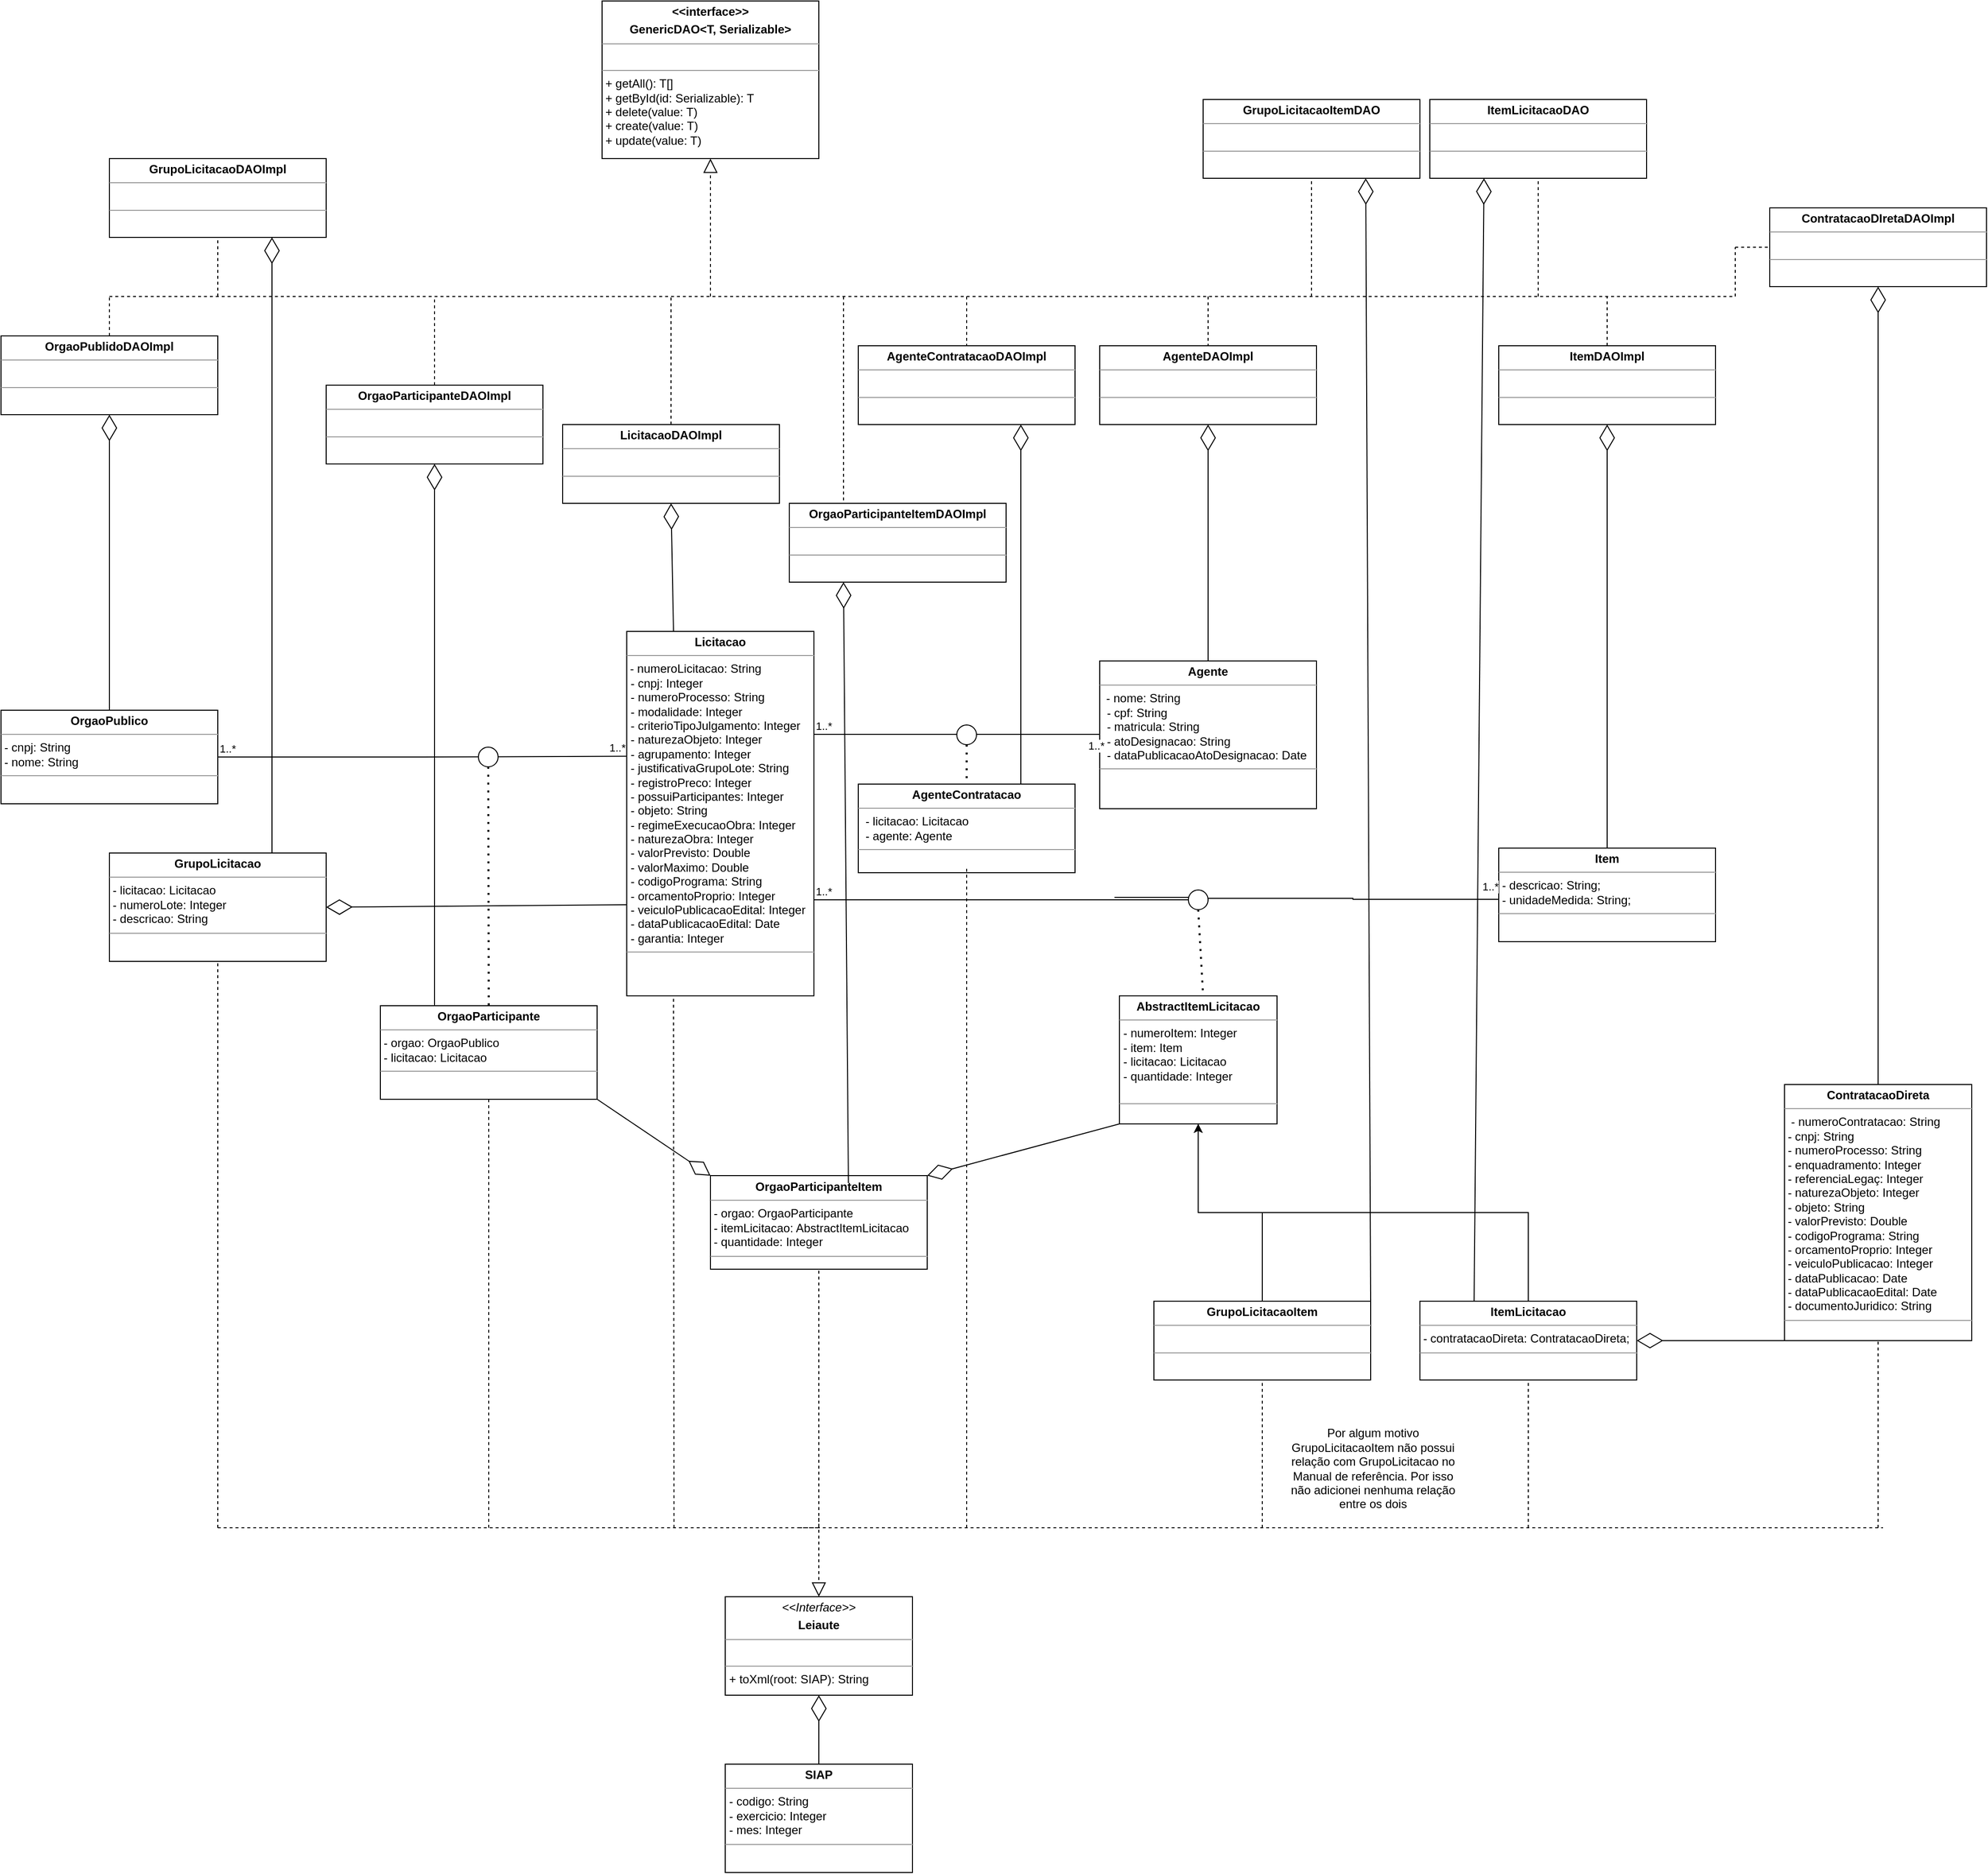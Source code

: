 <mxfile version="21.7.4" type="github">
  <diagram id="C5RBs43oDa-KdzZeNtuy" name="Page-1">
    <mxGraphModel dx="995" dy="462" grid="1" gridSize="10" guides="1" tooltips="1" connect="1" arrows="1" fold="1" page="1" pageScale="1" pageWidth="2339" pageHeight="3300" math="0" shadow="0">
      <root>
        <mxCell id="WIyWlLk6GJQsqaUBKTNV-0" />
        <mxCell id="WIyWlLk6GJQsqaUBKTNV-1" parent="WIyWlLk6GJQsqaUBKTNV-0" />
        <mxCell id="pMRX2iktSqoQI3OCFCf_-0" value="&lt;p style=&quot;margin:0px;margin-top:4px;text-align:center;&quot;&gt;&lt;b&gt;Licitacao&lt;/b&gt;&lt;/p&gt;&lt;hr size=&quot;1&quot;&gt;&amp;nbsp;- numeroLicitacao: String&lt;p style=&quot;margin:0px;margin-left:4px;&quot;&gt;- cnpj: Integer&lt;br&gt;- numeroProcesso: String&lt;br&gt;- modalidade: Integer&lt;br&gt;- criterioTipoJulgamento: Integer&lt;br&gt;- naturezaObjeto: Integer&lt;br&gt;- agrupamento: Integer&lt;br&gt;- justificativaGrupoLote: String&lt;br&gt;- registroPreco: Integer&lt;br&gt;- possuiParticipantes: Integer&lt;br&gt;- objeto: String&lt;br&gt;- regimeExecucaoObra: Integer&lt;br&gt;- naturezaObra: Integer&lt;br&gt;- valorPrevisto: Double&lt;br&gt;- valorMaximo: Double&lt;br&gt;- codigoPrograma: String&lt;br&gt;- orcamentoProprio: Integer&lt;br&gt;- veiculoPublicacaoEdital: Integer&lt;br&gt;- dataPublicacaoEdital: Date&lt;br&gt;- garantia: Integer&lt;/p&gt;&lt;hr size=&quot;1&quot;&gt;&lt;p style=&quot;margin:0px;margin-left:4px;&quot;&gt;&lt;br&gt;&lt;/p&gt;" style="verticalAlign=top;align=left;overflow=fill;fontSize=12;fontFamily=Helvetica;html=1;whiteSpace=wrap;" parent="WIyWlLk6GJQsqaUBKTNV-1" vertex="1">
          <mxGeometry x="775" y="1910" width="190" height="370" as="geometry" />
        </mxCell>
        <mxCell id="pMRX2iktSqoQI3OCFCf_-1" value="&lt;p style=&quot;margin:0px;margin-top:4px;text-align:center;&quot;&gt;&lt;b&gt;ContratacaoDireta&lt;/b&gt;&lt;/p&gt;&lt;hr size=&quot;1&quot;&gt;&amp;nbsp; - numeroContratacao: String&lt;br&gt;&amp;nbsp;- cnpj: String&lt;br&gt;&amp;nbsp;- numeroProcesso: String&lt;br&gt;&amp;nbsp;- enquadramento: Integer&lt;br&gt;&amp;nbsp;- referenciaLegaç: Integer&lt;br&gt;&amp;nbsp;- naturezaObjeto: Integer&lt;br&gt;&amp;nbsp;- objeto: String&lt;br&gt;&amp;nbsp;- valorPrevisto: Double&lt;br&gt;&amp;nbsp;- codigoPrograma: String&lt;br&gt;&amp;nbsp;- orcamentoProprio: Integer&lt;br&gt;&amp;nbsp;- veiculoPublicacao: Integer&lt;br&gt;&amp;nbsp;- dataPublicacao: Date&lt;br&gt;&amp;nbsp;- dataPublicacaoEdital: Date&lt;br&gt;&amp;nbsp;- documentoJuridico: String&lt;br&gt;&lt;hr size=&quot;1&quot;&gt;&lt;p style=&quot;margin:0px;margin-left:4px;&quot;&gt;&lt;br&gt;&lt;/p&gt;" style="verticalAlign=top;align=left;overflow=fill;fontSize=12;fontFamily=Helvetica;html=1;whiteSpace=wrap;" parent="WIyWlLk6GJQsqaUBKTNV-1" vertex="1">
          <mxGeometry x="1950" y="2370" width="190" height="260" as="geometry" />
        </mxCell>
        <mxCell id="pMRX2iktSqoQI3OCFCf_-6" value="&lt;p style=&quot;margin:0px;margin-top:4px;text-align:center;&quot;&gt;&lt;b&gt;Agente&lt;/b&gt;&lt;/p&gt;&lt;hr size=&quot;1&quot;&gt;&amp;nbsp; - nome: String&lt;p style=&quot;margin:0px;margin-left:4px;&quot;&gt;&amp;nbsp;- cpf: String&lt;br&gt;&amp;nbsp;- matricula: String&lt;br&gt;&amp;nbsp;- atoDesignacao: String&lt;br&gt;&amp;nbsp;- dataPublicacaoAtoDesignacao: Date&lt;/p&gt;&lt;hr size=&quot;1&quot;&gt;&lt;p style=&quot;margin:0px;margin-left:4px;&quot;&gt;&lt;br&gt;&lt;/p&gt;" style="verticalAlign=top;align=left;overflow=fill;fontSize=12;fontFamily=Helvetica;html=1;whiteSpace=wrap;" parent="WIyWlLk6GJQsqaUBKTNV-1" vertex="1">
          <mxGeometry x="1255" y="1940" width="220" height="150" as="geometry" />
        </mxCell>
        <mxCell id="pMRX2iktSqoQI3OCFCf_-7" value="&lt;p style=&quot;margin:0px;margin-top:4px;text-align:center;&quot;&gt;&lt;b&gt;AgenteContratacao&lt;/b&gt;&lt;/p&gt;&lt;hr size=&quot;1&quot;&gt;&lt;p style=&quot;margin:0px;margin-left:4px;&quot;&gt;&amp;nbsp;- licitacao: Licitacao&lt;br&gt;&amp;nbsp;- agente: Agente&lt;br&gt;&lt;/p&gt;&lt;hr size=&quot;1&quot;&gt;&lt;p style=&quot;margin:0px;margin-left:4px;&quot;&gt;&lt;br&gt;&lt;/p&gt;" style="verticalAlign=top;align=left;overflow=fill;fontSize=12;fontFamily=Helvetica;html=1;whiteSpace=wrap;" parent="WIyWlLk6GJQsqaUBKTNV-1" vertex="1">
          <mxGeometry x="1010" y="2065" width="220" height="90" as="geometry" />
        </mxCell>
        <mxCell id="pMRX2iktSqoQI3OCFCf_-8" value="" style="endArrow=none;html=1;edgeStyle=orthogonalEdgeStyle;rounded=0;exitX=1;exitY=0.5;exitDx=0;exitDy=0;entryX=0;entryY=0.5;entryDx=0;entryDy=0;" parent="WIyWlLk6GJQsqaUBKTNV-1" edge="1">
          <mxGeometry relative="1" as="geometry">
            <mxPoint x="965" y="2014.52" as="sourcePoint" />
            <mxPoint x="1255" y="2014.52" as="targetPoint" />
          </mxGeometry>
        </mxCell>
        <mxCell id="pMRX2iktSqoQI3OCFCf_-9" value="&lt;div&gt;1..*&lt;/div&gt;" style="edgeLabel;resizable=0;html=1;align=left;verticalAlign=bottom;" parent="pMRX2iktSqoQI3OCFCf_-8" connectable="0" vertex="1">
          <mxGeometry x="-1" relative="1" as="geometry" />
        </mxCell>
        <mxCell id="pMRX2iktSqoQI3OCFCf_-10" value="&lt;div&gt;1..*&lt;/div&gt;" style="edgeLabel;resizable=0;html=1;align=right;verticalAlign=bottom;" parent="pMRX2iktSqoQI3OCFCf_-8" connectable="0" vertex="1">
          <mxGeometry x="1" relative="1" as="geometry">
            <mxPoint x="5" y="20" as="offset" />
          </mxGeometry>
        </mxCell>
        <mxCell id="pMRX2iktSqoQI3OCFCf_-12" value="" style="ellipse;whiteSpace=wrap;html=1;aspect=fixed;" parent="WIyWlLk6GJQsqaUBKTNV-1" vertex="1">
          <mxGeometry x="1110" y="2005" width="20" height="20" as="geometry" />
        </mxCell>
        <mxCell id="pMRX2iktSqoQI3OCFCf_-15" value="" style="endArrow=none;dashed=1;html=1;dashPattern=1 3;strokeWidth=2;rounded=0;entryX=0.5;entryY=0;entryDx=0;entryDy=0;" parent="WIyWlLk6GJQsqaUBKTNV-1" source="pMRX2iktSqoQI3OCFCf_-12" target="pMRX2iktSqoQI3OCFCf_-7" edge="1">
          <mxGeometry width="50" height="50" relative="1" as="geometry">
            <mxPoint x="1080" y="2135" as="sourcePoint" />
            <mxPoint x="1130" y="2085" as="targetPoint" />
          </mxGeometry>
        </mxCell>
        <mxCell id="pMRX2iktSqoQI3OCFCf_-49" style="edgeStyle=orthogonalEdgeStyle;rounded=0;orthogonalLoop=1;jettySize=auto;html=1;exitX=0.5;exitY=0;exitDx=0;exitDy=0;entryX=0.5;entryY=1;entryDx=0;entryDy=0;" parent="WIyWlLk6GJQsqaUBKTNV-1" source="pMRX2iktSqoQI3OCFCf_-16" target="pMRX2iktSqoQI3OCFCf_-45" edge="1">
          <mxGeometry relative="1" as="geometry" />
        </mxCell>
        <mxCell id="pMRX2iktSqoQI3OCFCf_-16" value="&lt;p style=&quot;margin:0px;margin-top:4px;text-align:center;&quot;&gt;&lt;b&gt;ItemLicitacao&lt;/b&gt;&lt;/p&gt;&lt;hr size=&quot;1&quot;&gt;&amp;nbsp;- contratacaoDireta: ContratacaoDireta;&lt;hr size=&quot;1&quot;&gt;&lt;p style=&quot;margin:0px;margin-left:4px;&quot;&gt;&lt;br&gt;&lt;/p&gt;" style="verticalAlign=top;align=left;overflow=fill;fontSize=12;fontFamily=Helvetica;html=1;whiteSpace=wrap;" parent="WIyWlLk6GJQsqaUBKTNV-1" vertex="1">
          <mxGeometry x="1580" y="2590" width="220" height="80" as="geometry" />
        </mxCell>
        <mxCell id="pMRX2iktSqoQI3OCFCf_-19" value="&lt;p style=&quot;margin:0px;margin-top:4px;text-align:center;&quot;&gt;&lt;b&gt;GrupoLicitacao&lt;/b&gt;&lt;/p&gt;&lt;hr size=&quot;1&quot;&gt;&lt;div&gt;&amp;nbsp;- licitacao: Licitacao&amp;nbsp;&lt;/div&gt;&lt;div&gt;&amp;nbsp;- numeroLote: Integer&amp;nbsp;&amp;nbsp;&lt;/div&gt;&lt;div&gt;&amp;nbsp;- descricao: String&lt;/div&gt;&lt;hr size=&quot;1&quot;&gt;&lt;p style=&quot;margin:0px;margin-left:4px;&quot;&gt;&lt;br&gt;&lt;/p&gt;" style="verticalAlign=top;align=left;overflow=fill;fontSize=12;fontFamily=Helvetica;html=1;whiteSpace=wrap;" parent="WIyWlLk6GJQsqaUBKTNV-1" vertex="1">
          <mxGeometry x="250" y="2135" width="220" height="110" as="geometry" />
        </mxCell>
        <mxCell id="pMRX2iktSqoQI3OCFCf_-20" value="" style="endArrow=diamondThin;endFill=0;endSize=24;html=1;rounded=0;exitX=0;exitY=0.75;exitDx=0;exitDy=0;entryX=1;entryY=0.5;entryDx=0;entryDy=0;" parent="WIyWlLk6GJQsqaUBKTNV-1" source="pMRX2iktSqoQI3OCFCf_-0" target="pMRX2iktSqoQI3OCFCf_-19" edge="1">
          <mxGeometry width="160" relative="1" as="geometry">
            <mxPoint x="1125" y="2290" as="sourcePoint" />
            <mxPoint x="1290" y="2415" as="targetPoint" />
          </mxGeometry>
        </mxCell>
        <mxCell id="pMRX2iktSqoQI3OCFCf_-51" style="edgeStyle=orthogonalEdgeStyle;rounded=0;orthogonalLoop=1;jettySize=auto;html=1;exitX=0.5;exitY=0;exitDx=0;exitDy=0;entryX=0.5;entryY=1;entryDx=0;entryDy=0;" parent="WIyWlLk6GJQsqaUBKTNV-1" source="pMRX2iktSqoQI3OCFCf_-22" target="pMRX2iktSqoQI3OCFCf_-45" edge="1">
          <mxGeometry relative="1" as="geometry" />
        </mxCell>
        <mxCell id="pMRX2iktSqoQI3OCFCf_-22" value="&lt;p style=&quot;margin:0px;margin-top:4px;text-align:center;&quot;&gt;&lt;b&gt;GrupoLicitacaoItem&lt;/b&gt;&lt;/p&gt;&lt;hr size=&quot;1&quot;&gt;&lt;div&gt;&lt;br&gt;&lt;/div&gt;&lt;hr size=&quot;1&quot;&gt;" style="verticalAlign=top;align=left;overflow=fill;fontSize=12;fontFamily=Helvetica;html=1;whiteSpace=wrap;" parent="WIyWlLk6GJQsqaUBKTNV-1" vertex="1">
          <mxGeometry x="1310" y="2590" width="220" height="80" as="geometry" />
        </mxCell>
        <mxCell id="pMRX2iktSqoQI3OCFCf_-24" value="&lt;p style=&quot;margin:0px;margin-top:4px;text-align:center;&quot;&gt;&lt;b&gt;Item&lt;/b&gt;&lt;/p&gt;&lt;hr size=&quot;1&quot;&gt;&amp;nbsp;- descricao: String;&lt;br&gt;&amp;nbsp;- unidadeMedida: String;&lt;hr size=&quot;1&quot;&gt;&lt;p style=&quot;margin:0px;margin-left:4px;&quot;&gt;&lt;br&gt;&lt;/p&gt;" style="verticalAlign=top;align=left;overflow=fill;fontSize=12;fontFamily=Helvetica;html=1;whiteSpace=wrap;" parent="WIyWlLk6GJQsqaUBKTNV-1" vertex="1">
          <mxGeometry x="1660" y="2130" width="220" height="95" as="geometry" />
        </mxCell>
        <mxCell id="pMRX2iktSqoQI3OCFCf_-31" value="&lt;p style=&quot;margin:0px;margin-top:4px;text-align:center;&quot;&gt;&lt;b&gt;OrgaoPublico&lt;/b&gt;&lt;br&gt;&lt;/p&gt;&lt;hr size=&quot;1&quot;&gt;&lt;div&gt;&amp;nbsp;- cnpj: String&lt;/div&gt;&lt;div&gt;&amp;nbsp;- nome: String&lt;br&gt;&lt;/div&gt;&lt;hr size=&quot;1&quot;&gt;&lt;p style=&quot;margin:0px;margin-left:4px;&quot;&gt;&lt;br&gt;&lt;/p&gt;" style="verticalAlign=top;align=left;overflow=fill;fontSize=12;fontFamily=Helvetica;html=1;whiteSpace=wrap;" parent="WIyWlLk6GJQsqaUBKTNV-1" vertex="1">
          <mxGeometry x="140" y="1990" width="220" height="95" as="geometry" />
        </mxCell>
        <mxCell id="pMRX2iktSqoQI3OCFCf_-32" value="" style="endArrow=none;html=1;edgeStyle=orthogonalEdgeStyle;rounded=0;entryX=0.002;entryY=0.198;entryDx=0;entryDy=0;entryPerimeter=0;" parent="WIyWlLk6GJQsqaUBKTNV-1" source="pMRX2iktSqoQI3OCFCf_-31" edge="1">
          <mxGeometry relative="1" as="geometry">
            <mxPoint x="484.48" y="2037.5" as="sourcePoint" />
            <mxPoint x="774.86" y="2036.8" as="targetPoint" />
          </mxGeometry>
        </mxCell>
        <mxCell id="pMRX2iktSqoQI3OCFCf_-33" value="&lt;div&gt;1..*&lt;/div&gt;" style="edgeLabel;resizable=0;html=1;align=left;verticalAlign=bottom;" parent="pMRX2iktSqoQI3OCFCf_-32" connectable="0" vertex="1">
          <mxGeometry x="-1" relative="1" as="geometry" />
        </mxCell>
        <mxCell id="pMRX2iktSqoQI3OCFCf_-34" value="&lt;div&gt;1..*&lt;/div&gt;" style="edgeLabel;resizable=0;html=1;align=right;verticalAlign=bottom;" parent="pMRX2iktSqoQI3OCFCf_-32" connectable="0" vertex="1">
          <mxGeometry x="1" relative="1" as="geometry" />
        </mxCell>
        <mxCell id="pMRX2iktSqoQI3OCFCf_-35" value="" style="ellipse;whiteSpace=wrap;html=1;aspect=fixed;" parent="WIyWlLk6GJQsqaUBKTNV-1" vertex="1">
          <mxGeometry x="624.48" y="2027.5" width="20" height="20" as="geometry" />
        </mxCell>
        <mxCell id="pMRX2iktSqoQI3OCFCf_-36" value="" style="endArrow=none;dashed=1;html=1;dashPattern=1 3;strokeWidth=2;rounded=0;entryX=0.5;entryY=0;entryDx=0;entryDy=0;" parent="WIyWlLk6GJQsqaUBKTNV-1" source="pMRX2iktSqoQI3OCFCf_-35" target="pMRX2iktSqoQI3OCFCf_-37" edge="1">
          <mxGeometry width="50" height="50" relative="1" as="geometry">
            <mxPoint x="595" y="2010" as="sourcePoint" />
            <mxPoint x="635" y="2050" as="targetPoint" />
          </mxGeometry>
        </mxCell>
        <mxCell id="pMRX2iktSqoQI3OCFCf_-37" value="&lt;p style=&quot;margin:0px;margin-top:4px;text-align:center;&quot;&gt;&lt;b&gt;OrgaoParticipante&lt;/b&gt;&lt;br&gt;&lt;/p&gt;&lt;hr size=&quot;1&quot;&gt;&lt;div&gt;&amp;nbsp;- orgao: OrgaoPublico&lt;/div&gt;&lt;div&gt;&amp;nbsp;- licitacao: Licitacao&lt;br&gt;&lt;/div&gt;&lt;hr size=&quot;1&quot;&gt;&lt;p style=&quot;margin:0px;margin-left:4px;&quot;&gt;&lt;br&gt;&lt;/p&gt;" style="verticalAlign=top;align=left;overflow=fill;fontSize=12;fontFamily=Helvetica;html=1;whiteSpace=wrap;" parent="WIyWlLk6GJQsqaUBKTNV-1" vertex="1">
          <mxGeometry x="525" y="2290" width="220" height="95" as="geometry" />
        </mxCell>
        <mxCell id="pMRX2iktSqoQI3OCFCf_-38" value="&lt;p style=&quot;margin:0px;margin-top:4px;text-align:center;&quot;&gt;&lt;b&gt;OrgaoParticipanteItem&lt;/b&gt;&lt;br&gt;&lt;/p&gt;&lt;hr size=&quot;1&quot;&gt;&lt;div&gt;&amp;nbsp;- orgao: OrgaoParticipante&lt;br&gt;&lt;/div&gt;&lt;div&gt;&amp;nbsp;- itemLicitacao: AbstractItemLicitacao&lt;/div&gt;&lt;div&gt;&amp;nbsp;- quantidade: Integer&lt;br&gt;&lt;/div&gt;&lt;hr size=&quot;1&quot;&gt;&lt;p style=&quot;margin:0px;margin-left:4px;&quot;&gt;&lt;br&gt;&lt;/p&gt;" style="verticalAlign=top;align=left;overflow=fill;fontSize=12;fontFamily=Helvetica;html=1;whiteSpace=wrap;" parent="WIyWlLk6GJQsqaUBKTNV-1" vertex="1">
          <mxGeometry x="860" y="2462.5" width="220" height="95" as="geometry" />
        </mxCell>
        <mxCell id="pMRX2iktSqoQI3OCFCf_-45" value="&lt;p style=&quot;margin:0px;margin-top:4px;text-align:center;&quot;&gt;&lt;b&gt;AbstractItemLicitacao&lt;/b&gt;&lt;br&gt;&lt;/p&gt;&lt;hr size=&quot;1&quot;&gt;&lt;p style=&quot;margin:0px;margin-left:4px;&quot;&gt;- numeroItem: Integer&lt;/p&gt;&lt;p style=&quot;margin:0px;margin-left:4px;&quot;&gt;- item: Item&lt;/p&gt;&lt;p style=&quot;margin:0px;margin-left:4px;&quot;&gt;- licitacao: Licitacao&lt;/p&gt;&lt;p style=&quot;margin:0px;margin-left:4px;&quot;&gt;- quantidade: Integer&lt;br&gt;&lt;/p&gt;&lt;p style=&quot;margin:0px;margin-left:4px;&quot;&gt;&lt;br&gt;&lt;/p&gt;&lt;hr size=&quot;1&quot;&gt;&lt;p style=&quot;margin:0px;margin-left:4px;&quot;&gt;&lt;br&gt;&lt;/p&gt;" style="verticalAlign=top;align=left;overflow=fill;fontSize=12;fontFamily=Helvetica;html=1;whiteSpace=wrap;" parent="WIyWlLk6GJQsqaUBKTNV-1" vertex="1">
          <mxGeometry x="1275" y="2280" width="160" height="130" as="geometry" />
        </mxCell>
        <mxCell id="pMRX2iktSqoQI3OCFCf_-52" value="" style="endArrow=diamondThin;endFill=0;endSize=24;html=1;rounded=0;exitX=0;exitY=1;exitDx=0;exitDy=0;entryX=1;entryY=0.5;entryDx=0;entryDy=0;" parent="WIyWlLk6GJQsqaUBKTNV-1" source="pMRX2iktSqoQI3OCFCf_-1" target="pMRX2iktSqoQI3OCFCf_-16" edge="1">
          <mxGeometry width="160" relative="1" as="geometry">
            <mxPoint x="975" y="2290" as="sourcePoint" />
            <mxPoint x="1360" y="2390" as="targetPoint" />
          </mxGeometry>
        </mxCell>
        <mxCell id="pMRX2iktSqoQI3OCFCf_-56" value="Por algum motivo GrupoLicitacaoItem não possui relação com GrupoLicitacao no Manual de referência. Por isso não adicionei nenhuma relação entre os dois" style="text;html=1;strokeColor=none;fillColor=none;align=center;verticalAlign=middle;whiteSpace=wrap;rounded=0;" parent="WIyWlLk6GJQsqaUBKTNV-1" vertex="1">
          <mxGeometry x="1440" y="2720" width="185" height="80" as="geometry" />
        </mxCell>
        <mxCell id="pMRX2iktSqoQI3OCFCf_-58" value="" style="endArrow=none;html=1;edgeStyle=orthogonalEdgeStyle;rounded=0;entryX=0;entryY=0.5;entryDx=0;entryDy=0;" parent="WIyWlLk6GJQsqaUBKTNV-1" target="pMRX2iktSqoQI3OCFCf_-24" edge="1">
          <mxGeometry relative="1" as="geometry">
            <mxPoint x="1360" y="2181" as="sourcePoint" />
            <mxPoint x="1655" y="2183.75" as="targetPoint" />
            <Array as="points">
              <mxPoint x="1512" y="2181" />
              <mxPoint x="1512" y="2182" />
            </Array>
          </mxGeometry>
        </mxCell>
        <mxCell id="pMRX2iktSqoQI3OCFCf_-60" value="&lt;div&gt;1..*&lt;/div&gt;" style="edgeLabel;resizable=0;html=1;align=right;verticalAlign=bottom;" parent="pMRX2iktSqoQI3OCFCf_-58" connectable="0" vertex="1">
          <mxGeometry x="1" relative="1" as="geometry" />
        </mxCell>
        <mxCell id="pMRX2iktSqoQI3OCFCf_-62" value="" style="endArrow=none;dashed=1;html=1;dashPattern=1 3;strokeWidth=2;rounded=0;entryX=0.5;entryY=0;entryDx=0;entryDy=0;exitX=0.5;exitY=1;exitDx=0;exitDy=0;" parent="WIyWlLk6GJQsqaUBKTNV-1" source="pMRX2iktSqoQI3OCFCf_-61" edge="1">
          <mxGeometry width="50" height="50" relative="1" as="geometry">
            <mxPoint x="1360" y="2190" as="sourcePoint" />
            <mxPoint x="1360" y="2280" as="targetPoint" />
          </mxGeometry>
        </mxCell>
        <mxCell id="pMRX2iktSqoQI3OCFCf_-63" value="" style="endArrow=none;html=1;edgeStyle=orthogonalEdgeStyle;rounded=0;exitX=1;exitY=0.75;exitDx=0;exitDy=0;" parent="WIyWlLk6GJQsqaUBKTNV-1" edge="1">
          <mxGeometry relative="1" as="geometry">
            <mxPoint x="965" y="2182.48" as="sourcePoint" />
            <mxPoint x="1270" y="2180" as="targetPoint" />
            <Array as="points">
              <mxPoint x="1360" y="2182" />
              <mxPoint x="1360" y="2180" />
            </Array>
          </mxGeometry>
        </mxCell>
        <mxCell id="pMRX2iktSqoQI3OCFCf_-64" value="&lt;div&gt;1..*&lt;/div&gt;" style="edgeLabel;resizable=0;html=1;align=left;verticalAlign=bottom;" parent="pMRX2iktSqoQI3OCFCf_-63" connectable="0" vertex="1">
          <mxGeometry x="-1" relative="1" as="geometry" />
        </mxCell>
        <mxCell id="pMRX2iktSqoQI3OCFCf_-66" value="" style="endArrow=diamondThin;endFill=0;endSize=24;html=1;rounded=0;exitX=0;exitY=1;exitDx=0;exitDy=0;entryX=1;entryY=0;entryDx=0;entryDy=0;" parent="WIyWlLk6GJQsqaUBKTNV-1" source="pMRX2iktSqoQI3OCFCf_-45" target="pMRX2iktSqoQI3OCFCf_-38" edge="1">
          <mxGeometry width="160" relative="1" as="geometry">
            <mxPoint x="1150" y="2425" as="sourcePoint" />
            <mxPoint x="1070" y="2485" as="targetPoint" />
          </mxGeometry>
        </mxCell>
        <mxCell id="pMRX2iktSqoQI3OCFCf_-67" value="" style="endArrow=diamondThin;endFill=0;endSize=24;html=1;rounded=0;exitX=1;exitY=1;exitDx=0;exitDy=0;entryX=0;entryY=0;entryDx=0;entryDy=0;" parent="WIyWlLk6GJQsqaUBKTNV-1" source="pMRX2iktSqoQI3OCFCf_-37" target="pMRX2iktSqoQI3OCFCf_-38" edge="1">
          <mxGeometry width="160" relative="1" as="geometry">
            <mxPoint x="1840" y="2580" as="sourcePoint" />
            <mxPoint x="1760" y="2640" as="targetPoint" />
          </mxGeometry>
        </mxCell>
        <mxCell id="dW7XB2EOjEEVIKZ2SlPr-0" value="&lt;p style=&quot;margin:0px;margin-top:4px;text-align:center;&quot;&gt;&lt;b&gt;&amp;lt;&amp;lt;interface&amp;gt;&amp;gt;&lt;br&gt;&lt;/b&gt;&lt;/p&gt;&lt;p style=&quot;margin:0px;margin-top:4px;text-align:center;&quot;&gt;&lt;b&gt;GenericDAO&amp;lt;T, Serializable&amp;gt;&lt;/b&gt;&lt;/p&gt;&lt;hr size=&quot;1&quot;&gt;&lt;br&gt;&lt;hr size=&quot;1&quot;&gt;&lt;div&gt;&amp;nbsp;+ getAll(): T[]&lt;/div&gt;&lt;div&gt;&amp;nbsp;+ getById(id: Serializable): T&lt;br&gt;&lt;/div&gt;&lt;div&gt;&amp;nbsp;+ delete(value: T)&lt;/div&gt;&lt;div&gt;&amp;nbsp;+ create(value: T)&lt;/div&gt;&amp;nbsp;+ update(value: T)&lt;p style=&quot;margin:0px;margin-left:4px;&quot;&gt;&lt;/p&gt;" style="verticalAlign=top;align=left;overflow=fill;fontSize=12;fontFamily=Helvetica;html=1;whiteSpace=wrap;" vertex="1" parent="WIyWlLk6GJQsqaUBKTNV-1">
          <mxGeometry x="750" y="1270" width="220" height="160" as="geometry" />
        </mxCell>
        <mxCell id="dW7XB2EOjEEVIKZ2SlPr-8" value="&lt;p style=&quot;margin:0px;margin-top:4px;text-align:center;&quot;&gt;&lt;b&gt;LicitacaoDAOImpl&lt;/b&gt;&lt;/p&gt;&lt;hr size=&quot;1&quot;&gt;&lt;br&gt;&lt;hr size=&quot;1&quot;&gt;&lt;br&gt;&lt;p style=&quot;margin:0px;margin-left:4px;&quot;&gt;&lt;/p&gt;" style="verticalAlign=top;align=left;overflow=fill;fontSize=12;fontFamily=Helvetica;html=1;whiteSpace=wrap;" vertex="1" parent="WIyWlLk6GJQsqaUBKTNV-1">
          <mxGeometry x="710" y="1700" width="220" height="80" as="geometry" />
        </mxCell>
        <mxCell id="dW7XB2EOjEEVIKZ2SlPr-11" value="" style="endArrow=diamondThin;endFill=0;endSize=24;html=1;rounded=0;exitX=0.25;exitY=0;exitDx=0;exitDy=0;entryX=0.5;entryY=1;entryDx=0;entryDy=0;" edge="1" parent="WIyWlLk6GJQsqaUBKTNV-1" source="pMRX2iktSqoQI3OCFCf_-0" target="dW7XB2EOjEEVIKZ2SlPr-8">
          <mxGeometry width="160" relative="1" as="geometry">
            <mxPoint x="1010" y="1830" as="sourcePoint" />
            <mxPoint x="1100" y="1870" as="targetPoint" />
          </mxGeometry>
        </mxCell>
        <mxCell id="dW7XB2EOjEEVIKZ2SlPr-15" value="&lt;p style=&quot;margin:0px;margin-top:4px;text-align:center;&quot;&gt;&lt;b&gt;AgenteContratacaoDAOImpl&lt;/b&gt;&lt;br&gt;&lt;/p&gt;&lt;hr size=&quot;1&quot;&gt;&lt;br&gt;&lt;hr size=&quot;1&quot;&gt;&lt;br&gt;&lt;p style=&quot;margin:0px;margin-left:4px;&quot;&gt;&lt;/p&gt;" style="verticalAlign=top;align=left;overflow=fill;fontSize=12;fontFamily=Helvetica;html=1;whiteSpace=wrap;" vertex="1" parent="WIyWlLk6GJQsqaUBKTNV-1">
          <mxGeometry x="1010" y="1620" width="220" height="80" as="geometry" />
        </mxCell>
        <mxCell id="dW7XB2EOjEEVIKZ2SlPr-17" value="" style="endArrow=diamondThin;endFill=0;endSize=24;html=1;rounded=0;exitX=0.75;exitY=0;exitDx=0;exitDy=0;entryX=0.75;entryY=1;entryDx=0;entryDy=0;" edge="1" parent="WIyWlLk6GJQsqaUBKTNV-1" source="pMRX2iktSqoQI3OCFCf_-7" target="dW7XB2EOjEEVIKZ2SlPr-15">
          <mxGeometry width="160" relative="1" as="geometry">
            <mxPoint x="1170" y="1970" as="sourcePoint" />
            <mxPoint x="1170" y="1900" as="targetPoint" />
          </mxGeometry>
        </mxCell>
        <mxCell id="dW7XB2EOjEEVIKZ2SlPr-18" value="&lt;p style=&quot;margin:0px;margin-top:4px;text-align:center;&quot;&gt;&lt;b&gt;AgenteDAOImpl&lt;/b&gt;&lt;br&gt;&lt;/p&gt;&lt;hr size=&quot;1&quot;&gt;&lt;br&gt;&lt;hr size=&quot;1&quot;&gt;&lt;br&gt;&lt;p style=&quot;margin:0px;margin-left:4px;&quot;&gt;&lt;/p&gt;" style="verticalAlign=top;align=left;overflow=fill;fontSize=12;fontFamily=Helvetica;html=1;whiteSpace=wrap;" vertex="1" parent="WIyWlLk6GJQsqaUBKTNV-1">
          <mxGeometry x="1255" y="1620" width="220" height="80" as="geometry" />
        </mxCell>
        <mxCell id="dW7XB2EOjEEVIKZ2SlPr-19" value="" style="endArrow=diamondThin;endFill=0;endSize=24;html=1;rounded=0;exitX=0.5;exitY=0;exitDx=0;exitDy=0;entryX=0.5;entryY=1;entryDx=0;entryDy=0;" edge="1" parent="WIyWlLk6GJQsqaUBKTNV-1" source="pMRX2iktSqoQI3OCFCf_-6" target="dW7XB2EOjEEVIKZ2SlPr-18">
          <mxGeometry width="160" relative="1" as="geometry">
            <mxPoint x="1390" y="1920" as="sourcePoint" />
            <mxPoint x="1390" y="1850" as="targetPoint" />
          </mxGeometry>
        </mxCell>
        <mxCell id="dW7XB2EOjEEVIKZ2SlPr-21" value="&lt;p style=&quot;margin:0px;margin-top:4px;text-align:center;&quot;&gt;&lt;b&gt;ItemDAOImpl&lt;/b&gt;&lt;/p&gt;&lt;hr size=&quot;1&quot;&gt;&lt;br&gt;&lt;hr size=&quot;1&quot;&gt;&lt;p style=&quot;margin:0px;margin-left:4px;&quot;&gt;&lt;br&gt;&lt;/p&gt;" style="verticalAlign=top;align=left;overflow=fill;fontSize=12;fontFamily=Helvetica;html=1;whiteSpace=wrap;" vertex="1" parent="WIyWlLk6GJQsqaUBKTNV-1">
          <mxGeometry x="1660" y="1620" width="220" height="80" as="geometry" />
        </mxCell>
        <mxCell id="dW7XB2EOjEEVIKZ2SlPr-22" value="" style="endArrow=diamondThin;endFill=0;endSize=24;html=1;rounded=0;exitX=0.5;exitY=0;exitDx=0;exitDy=0;entryX=0.5;entryY=1;entryDx=0;entryDy=0;" edge="1" parent="WIyWlLk6GJQsqaUBKTNV-1" source="pMRX2iktSqoQI3OCFCf_-24" target="dW7XB2EOjEEVIKZ2SlPr-21">
          <mxGeometry width="160" relative="1" as="geometry">
            <mxPoint x="1669.23" y="2010" as="sourcePoint" />
            <mxPoint x="1669.23" y="1910" as="targetPoint" />
          </mxGeometry>
        </mxCell>
        <mxCell id="dW7XB2EOjEEVIKZ2SlPr-24" value="&lt;p style=&quot;margin:0px;margin-top:4px;text-align:center;&quot;&gt;&lt;b&gt;ContratacaoDIretaDAOImpl&lt;/b&gt;&lt;/p&gt;&lt;hr size=&quot;1&quot;&gt;&lt;br&gt;&lt;hr size=&quot;1&quot;&gt;&lt;p style=&quot;margin:0px;margin-left:4px;&quot;&gt;&lt;br&gt;&lt;/p&gt;" style="verticalAlign=top;align=left;overflow=fill;fontSize=12;fontFamily=Helvetica;html=1;whiteSpace=wrap;" vertex="1" parent="WIyWlLk6GJQsqaUBKTNV-1">
          <mxGeometry x="1935" y="1480" width="220" height="80" as="geometry" />
        </mxCell>
        <mxCell id="dW7XB2EOjEEVIKZ2SlPr-25" value="" style="endArrow=diamondThin;endFill=0;endSize=24;html=1;rounded=0;exitX=0.5;exitY=0;exitDx=0;exitDy=0;entryX=0.5;entryY=1;entryDx=0;entryDy=0;" edge="1" parent="WIyWlLk6GJQsqaUBKTNV-1" source="pMRX2iktSqoQI3OCFCf_-1" target="dW7XB2EOjEEVIKZ2SlPr-24">
          <mxGeometry width="160" relative="1" as="geometry">
            <mxPoint x="1920" y="2047.5" as="sourcePoint" />
            <mxPoint x="1920" y="1742.5" as="targetPoint" />
          </mxGeometry>
        </mxCell>
        <mxCell id="dW7XB2EOjEEVIKZ2SlPr-28" value="&lt;p style=&quot;margin:0px;margin-top:4px;text-align:center;&quot;&gt;&lt;b&gt;OrgaoPublidoDAOImpl&lt;/b&gt;&lt;/p&gt;&lt;hr size=&quot;1&quot;&gt;&lt;br&gt;&lt;hr size=&quot;1&quot;&gt;&lt;br&gt;&lt;p style=&quot;margin:0px;margin-left:4px;&quot;&gt;&lt;/p&gt;" style="verticalAlign=top;align=left;overflow=fill;fontSize=12;fontFamily=Helvetica;html=1;whiteSpace=wrap;" vertex="1" parent="WIyWlLk6GJQsqaUBKTNV-1">
          <mxGeometry x="140" y="1610" width="220" height="80" as="geometry" />
        </mxCell>
        <mxCell id="dW7XB2EOjEEVIKZ2SlPr-29" value="" style="endArrow=diamondThin;endFill=0;endSize=24;html=1;rounded=0;exitX=0.5;exitY=0;exitDx=0;exitDy=0;entryX=0.5;entryY=1;entryDx=0;entryDy=0;" edge="1" parent="WIyWlLk6GJQsqaUBKTNV-1" source="pMRX2iktSqoQI3OCFCf_-31" target="dW7XB2EOjEEVIKZ2SlPr-28">
          <mxGeometry width="160" relative="1" as="geometry">
            <mxPoint x="280" y="1920" as="sourcePoint" />
            <mxPoint x="280" y="1850" as="targetPoint" />
          </mxGeometry>
        </mxCell>
        <mxCell id="dW7XB2EOjEEVIKZ2SlPr-31" value="&lt;p style=&quot;margin:0px;margin-top:4px;text-align:center;&quot;&gt;&lt;b&gt;GrupoLicitacaoDAOImpl&lt;/b&gt;&lt;/p&gt;&lt;hr size=&quot;1&quot;&gt;&lt;div&gt;&amp;nbsp;&lt;br&gt;&lt;/div&gt;&lt;hr size=&quot;1&quot;&gt;&lt;p style=&quot;margin:0px;margin-left:4px;&quot;&gt;&lt;br&gt;&lt;/p&gt;" style="verticalAlign=top;align=left;overflow=fill;fontSize=12;fontFamily=Helvetica;html=1;whiteSpace=wrap;" vertex="1" parent="WIyWlLk6GJQsqaUBKTNV-1">
          <mxGeometry x="250" y="1430" width="220" height="80" as="geometry" />
        </mxCell>
        <mxCell id="dW7XB2EOjEEVIKZ2SlPr-33" value="" style="endArrow=diamondThin;endFill=0;endSize=24;html=1;rounded=0;exitX=0.75;exitY=0;exitDx=0;exitDy=0;entryX=0.75;entryY=1;entryDx=0;entryDy=0;" edge="1" parent="WIyWlLk6GJQsqaUBKTNV-1" source="pMRX2iktSqoQI3OCFCf_-19" target="dW7XB2EOjEEVIKZ2SlPr-31">
          <mxGeometry width="160" relative="1" as="geometry">
            <mxPoint x="260" y="2000" as="sourcePoint" />
            <mxPoint x="260" y="1840" as="targetPoint" />
          </mxGeometry>
        </mxCell>
        <mxCell id="dW7XB2EOjEEVIKZ2SlPr-34" value="&lt;p style=&quot;margin:0px;margin-top:4px;text-align:center;&quot;&gt;&lt;b&gt;OrgaoParticipanteDAOImpl&lt;/b&gt;&lt;br&gt;&lt;/p&gt;&lt;hr size=&quot;1&quot;&gt;&lt;div&gt;&amp;nbsp;&lt;/div&gt;&lt;hr size=&quot;1&quot;&gt;&lt;p style=&quot;margin:0px;margin-left:4px;&quot;&gt;&lt;br&gt;&lt;/p&gt;" style="verticalAlign=top;align=left;overflow=fill;fontSize=12;fontFamily=Helvetica;html=1;whiteSpace=wrap;" vertex="1" parent="WIyWlLk6GJQsqaUBKTNV-1">
          <mxGeometry x="470" y="1660" width="220" height="80" as="geometry" />
        </mxCell>
        <mxCell id="dW7XB2EOjEEVIKZ2SlPr-36" value="" style="endArrow=diamondThin;endFill=0;endSize=24;html=1;rounded=0;exitX=0.25;exitY=0;exitDx=0;exitDy=0;entryX=0.5;entryY=1;entryDx=0;entryDy=0;" edge="1" parent="WIyWlLk6GJQsqaUBKTNV-1" source="pMRX2iktSqoQI3OCFCf_-37" target="dW7XB2EOjEEVIKZ2SlPr-34">
          <mxGeometry width="160" relative="1" as="geometry">
            <mxPoint x="450" y="1980" as="sourcePoint" />
            <mxPoint x="450" y="1820" as="targetPoint" />
          </mxGeometry>
        </mxCell>
        <mxCell id="dW7XB2EOjEEVIKZ2SlPr-37" value="&lt;p style=&quot;margin:0px;margin-top:4px;text-align:center;&quot;&gt;&lt;b&gt;OrgaoParticipanteItemDAOImpl&lt;/b&gt;&lt;br&gt;&lt;/p&gt;&lt;hr size=&quot;1&quot;&gt;&lt;br&gt;&lt;hr size=&quot;1&quot;&gt;&lt;br&gt;&lt;p style=&quot;margin:0px;margin-left:4px;&quot;&gt;&lt;/p&gt;" style="verticalAlign=top;align=left;overflow=fill;fontSize=12;fontFamily=Helvetica;html=1;whiteSpace=wrap;" vertex="1" parent="WIyWlLk6GJQsqaUBKTNV-1">
          <mxGeometry x="940" y="1780" width="220" height="80" as="geometry" />
        </mxCell>
        <mxCell id="dW7XB2EOjEEVIKZ2SlPr-39" value="" style="endArrow=diamondThin;endFill=0;endSize=24;html=1;rounded=0;entryX=0.25;entryY=1;entryDx=0;entryDy=0;" edge="1" parent="WIyWlLk6GJQsqaUBKTNV-1" target="dW7XB2EOjEEVIKZ2SlPr-37">
          <mxGeometry width="160" relative="1" as="geometry">
            <mxPoint x="1000" y="2470" as="sourcePoint" />
            <mxPoint x="1000" y="1875" as="targetPoint" />
          </mxGeometry>
        </mxCell>
        <mxCell id="dW7XB2EOjEEVIKZ2SlPr-40" value="&lt;p style=&quot;margin:0px;margin-top:4px;text-align:center;&quot;&gt;&lt;i&gt;&amp;lt;&amp;lt;Interface&amp;gt;&amp;gt;&lt;/i&gt;&lt;/p&gt;&lt;p style=&quot;margin:0px;margin-top:4px;text-align:center;&quot;&gt;&lt;b&gt;Leiaute&lt;/b&gt;&lt;br&gt;&lt;/p&gt;&lt;hr size=&quot;1&quot;&gt;&lt;p style=&quot;margin:0px;margin-left:4px;&quot;&gt;&lt;br&gt;&lt;/p&gt;&lt;hr size=&quot;1&quot;&gt;&lt;p style=&quot;margin:0px;margin-left:4px;&quot;&gt;+ toXml(root: SIAP): String&lt;br&gt;&lt;/p&gt;" style="verticalAlign=top;align=left;overflow=fill;fontSize=12;fontFamily=Helvetica;html=1;whiteSpace=wrap;" vertex="1" parent="WIyWlLk6GJQsqaUBKTNV-1">
          <mxGeometry x="875" y="2890" width="190" height="100" as="geometry" />
        </mxCell>
        <mxCell id="dW7XB2EOjEEVIKZ2SlPr-43" value="" style="endArrow=none;dashed=1;html=1;rounded=0;" edge="1" parent="WIyWlLk6GJQsqaUBKTNV-1">
          <mxGeometry width="50" height="50" relative="1" as="geometry">
            <mxPoint x="950" y="2820" as="sourcePoint" />
            <mxPoint x="2050" y="2820" as="targetPoint" />
          </mxGeometry>
        </mxCell>
        <mxCell id="dW7XB2EOjEEVIKZ2SlPr-45" value="" style="endArrow=none;dashed=1;html=1;rounded=0;entryX=0.5;entryY=1;entryDx=0;entryDy=0;" edge="1" parent="WIyWlLk6GJQsqaUBKTNV-1" target="pMRX2iktSqoQI3OCFCf_-1">
          <mxGeometry width="50" height="50" relative="1" as="geometry">
            <mxPoint x="2045" y="2820" as="sourcePoint" />
            <mxPoint x="1730" y="2660" as="targetPoint" />
          </mxGeometry>
        </mxCell>
        <mxCell id="dW7XB2EOjEEVIKZ2SlPr-46" value="" style="endArrow=none;dashed=1;html=1;rounded=0;entryX=0.5;entryY=1;entryDx=0;entryDy=0;" edge="1" parent="WIyWlLk6GJQsqaUBKTNV-1" target="pMRX2iktSqoQI3OCFCf_-16">
          <mxGeometry width="50" height="50" relative="1" as="geometry">
            <mxPoint x="1690" y="2820" as="sourcePoint" />
            <mxPoint x="1630" y="2780" as="targetPoint" />
          </mxGeometry>
        </mxCell>
        <mxCell id="dW7XB2EOjEEVIKZ2SlPr-47" value="" style="endArrow=none;dashed=1;html=1;rounded=0;entryX=0.5;entryY=1;entryDx=0;entryDy=0;" edge="1" parent="WIyWlLk6GJQsqaUBKTNV-1" target="pMRX2iktSqoQI3OCFCf_-22">
          <mxGeometry width="50" height="50" relative="1" as="geometry">
            <mxPoint x="1420" y="2820" as="sourcePoint" />
            <mxPoint x="1210" y="2700" as="targetPoint" />
          </mxGeometry>
        </mxCell>
        <mxCell id="dW7XB2EOjEEVIKZ2SlPr-49" value="" style="endArrow=none;dashed=1;html=1;rounded=0;entryX=0.5;entryY=1;entryDx=0;entryDy=0;" edge="1" parent="WIyWlLk6GJQsqaUBKTNV-1" target="pMRX2iktSqoQI3OCFCf_-38">
          <mxGeometry width="50" height="50" relative="1" as="geometry">
            <mxPoint x="970" y="2820" as="sourcePoint" />
            <mxPoint x="965" y="2710" as="targetPoint" />
          </mxGeometry>
        </mxCell>
        <mxCell id="dW7XB2EOjEEVIKZ2SlPr-50" value="" style="endArrow=none;dashed=1;html=1;rounded=0;" edge="1" parent="WIyWlLk6GJQsqaUBKTNV-1">
          <mxGeometry width="50" height="50" relative="1" as="geometry">
            <mxPoint x="1120" y="2820" as="sourcePoint" />
            <mxPoint x="1120" y="2150" as="targetPoint" />
          </mxGeometry>
        </mxCell>
        <mxCell id="dW7XB2EOjEEVIKZ2SlPr-51" value="" style="endArrow=block;dashed=1;endFill=0;endSize=12;html=1;rounded=0;entryX=0.5;entryY=0;entryDx=0;entryDy=0;" edge="1" parent="WIyWlLk6GJQsqaUBKTNV-1" target="dW7XB2EOjEEVIKZ2SlPr-40">
          <mxGeometry width="160" relative="1" as="geometry">
            <mxPoint x="970" y="2810" as="sourcePoint" />
            <mxPoint x="1090" y="2970" as="targetPoint" />
          </mxGeometry>
        </mxCell>
        <mxCell id="dW7XB2EOjEEVIKZ2SlPr-53" value="" style="endArrow=none;dashed=1;html=1;rounded=0;" edge="1" parent="WIyWlLk6GJQsqaUBKTNV-1">
          <mxGeometry width="50" height="50" relative="1" as="geometry">
            <mxPoint x="360" y="2820" as="sourcePoint" />
            <mxPoint x="970" y="2820" as="targetPoint" />
          </mxGeometry>
        </mxCell>
        <mxCell id="dW7XB2EOjEEVIKZ2SlPr-54" value="" style="endArrow=none;dashed=1;html=1;rounded=0;entryX=0.25;entryY=1;entryDx=0;entryDy=0;" edge="1" parent="WIyWlLk6GJQsqaUBKTNV-1" target="pMRX2iktSqoQI3OCFCf_-0">
          <mxGeometry width="50" height="50" relative="1" as="geometry">
            <mxPoint x="823" y="2820" as="sourcePoint" />
            <mxPoint x="815" y="2385" as="targetPoint" />
          </mxGeometry>
        </mxCell>
        <mxCell id="dW7XB2EOjEEVIKZ2SlPr-55" value="" style="endArrow=none;dashed=1;html=1;rounded=0;entryX=0.5;entryY=1;entryDx=0;entryDy=0;" edge="1" parent="WIyWlLk6GJQsqaUBKTNV-1" target="pMRX2iktSqoQI3OCFCf_-37">
          <mxGeometry width="50" height="50" relative="1" as="geometry">
            <mxPoint x="635" y="2820" as="sourcePoint" />
            <mxPoint x="465" y="2454" as="targetPoint" />
          </mxGeometry>
        </mxCell>
        <mxCell id="dW7XB2EOjEEVIKZ2SlPr-56" value="" style="endArrow=none;dashed=1;html=1;rounded=0;entryX=0.5;entryY=1;entryDx=0;entryDy=0;" edge="1" parent="WIyWlLk6GJQsqaUBKTNV-1" target="pMRX2iktSqoQI3OCFCf_-19">
          <mxGeometry width="50" height="50" relative="1" as="geometry">
            <mxPoint x="360" y="2820" as="sourcePoint" />
            <mxPoint x="340" y="2245" as="targetPoint" />
          </mxGeometry>
        </mxCell>
        <mxCell id="dW7XB2EOjEEVIKZ2SlPr-58" value="" style="endArrow=none;dashed=1;html=1;dashPattern=1 3;strokeWidth=2;rounded=0;entryX=0.5;entryY=0;entryDx=0;entryDy=0;" edge="1" parent="WIyWlLk6GJQsqaUBKTNV-1" target="pMRX2iktSqoQI3OCFCf_-61">
          <mxGeometry width="50" height="50" relative="1" as="geometry">
            <mxPoint x="1360" y="2190" as="sourcePoint" />
            <mxPoint x="1360" y="2280" as="targetPoint" />
          </mxGeometry>
        </mxCell>
        <mxCell id="pMRX2iktSqoQI3OCFCf_-61" value="" style="ellipse;whiteSpace=wrap;html=1;aspect=fixed;" parent="WIyWlLk6GJQsqaUBKTNV-1" vertex="1">
          <mxGeometry x="1345" y="2172.5" width="20" height="20" as="geometry" />
        </mxCell>
        <mxCell id="dW7XB2EOjEEVIKZ2SlPr-59" value="&lt;p style=&quot;margin:0px;margin-top:4px;text-align:center;&quot;&gt;&lt;b&gt;GrupoLicitacaoItemDAO&lt;/b&gt;&lt;br&gt;&lt;/p&gt;&lt;hr size=&quot;1&quot;&gt;&lt;br&gt;&lt;hr size=&quot;1&quot;&gt;&lt;br&gt;&lt;p style=&quot;margin:0px;margin-left:4px;&quot;&gt;&lt;/p&gt;" style="verticalAlign=top;align=left;overflow=fill;fontSize=12;fontFamily=Helvetica;html=1;whiteSpace=wrap;" vertex="1" parent="WIyWlLk6GJQsqaUBKTNV-1">
          <mxGeometry x="1360" y="1370" width="220" height="80" as="geometry" />
        </mxCell>
        <mxCell id="dW7XB2EOjEEVIKZ2SlPr-60" value="&lt;p style=&quot;margin:0px;margin-top:4px;text-align:center;&quot;&gt;&lt;b&gt;ItemLicitacaoDAO&lt;/b&gt;&lt;br&gt;&lt;/p&gt;&lt;hr size=&quot;1&quot;&gt;&lt;br&gt;&lt;hr size=&quot;1&quot;&gt;&lt;br&gt;&lt;p style=&quot;margin:0px;margin-left:4px;&quot;&gt;&lt;/p&gt;" style="verticalAlign=top;align=left;overflow=fill;fontSize=12;fontFamily=Helvetica;html=1;whiteSpace=wrap;" vertex="1" parent="WIyWlLk6GJQsqaUBKTNV-1">
          <mxGeometry x="1590" y="1370" width="220" height="80" as="geometry" />
        </mxCell>
        <mxCell id="dW7XB2EOjEEVIKZ2SlPr-61" value="" style="endArrow=diamondThin;endFill=0;endSize=24;html=1;rounded=0;exitX=1;exitY=0;exitDx=0;exitDy=0;entryX=0.75;entryY=1;entryDx=0;entryDy=0;" edge="1" parent="WIyWlLk6GJQsqaUBKTNV-1" source="pMRX2iktSqoQI3OCFCf_-22" target="dW7XB2EOjEEVIKZ2SlPr-59">
          <mxGeometry width="160" relative="1" as="geometry">
            <mxPoint x="1520" y="1920" as="sourcePoint" />
            <mxPoint x="1520" y="1680" as="targetPoint" />
          </mxGeometry>
        </mxCell>
        <mxCell id="dW7XB2EOjEEVIKZ2SlPr-62" value="" style="endArrow=diamondThin;endFill=0;endSize=24;html=1;rounded=0;exitX=0.25;exitY=0;exitDx=0;exitDy=0;entryX=0.25;entryY=1;entryDx=0;entryDy=0;" edge="1" parent="WIyWlLk6GJQsqaUBKTNV-1" source="pMRX2iktSqoQI3OCFCf_-16" target="dW7XB2EOjEEVIKZ2SlPr-60">
          <mxGeometry width="160" relative="1" as="geometry">
            <mxPoint x="1550" y="2600" as="sourcePoint" />
            <mxPoint x="1590" y="1460" as="targetPoint" />
          </mxGeometry>
        </mxCell>
        <mxCell id="dW7XB2EOjEEVIKZ2SlPr-64" value="" style="endArrow=block;dashed=1;endFill=0;endSize=12;html=1;rounded=0;entryX=0.5;entryY=1;entryDx=0;entryDy=0;" edge="1" parent="WIyWlLk6GJQsqaUBKTNV-1" target="dW7XB2EOjEEVIKZ2SlPr-0">
          <mxGeometry width="160" relative="1" as="geometry">
            <mxPoint x="860" y="1570" as="sourcePoint" />
            <mxPoint x="920" y="1660" as="targetPoint" />
          </mxGeometry>
        </mxCell>
        <mxCell id="dW7XB2EOjEEVIKZ2SlPr-67" value="" style="endArrow=none;dashed=1;html=1;rounded=0;" edge="1" parent="WIyWlLk6GJQsqaUBKTNV-1">
          <mxGeometry width="50" height="50" relative="1" as="geometry">
            <mxPoint x="250" y="1570" as="sourcePoint" />
            <mxPoint x="1900" y="1570" as="targetPoint" />
          </mxGeometry>
        </mxCell>
        <mxCell id="dW7XB2EOjEEVIKZ2SlPr-68" value="" style="endArrow=none;dashed=1;html=1;rounded=0;" edge="1" parent="WIyWlLk6GJQsqaUBKTNV-1">
          <mxGeometry width="50" height="50" relative="1" as="geometry">
            <mxPoint x="1900" y="1570" as="sourcePoint" />
            <mxPoint x="1900" y="1520" as="targetPoint" />
          </mxGeometry>
        </mxCell>
        <mxCell id="dW7XB2EOjEEVIKZ2SlPr-69" value="" style="endArrow=none;dashed=1;html=1;rounded=0;entryX=0;entryY=0.5;entryDx=0;entryDy=0;" edge="1" parent="WIyWlLk6GJQsqaUBKTNV-1" target="dW7XB2EOjEEVIKZ2SlPr-24">
          <mxGeometry width="50" height="50" relative="1" as="geometry">
            <mxPoint x="1900" y="1520" as="sourcePoint" />
            <mxPoint x="1900" y="1490" as="targetPoint" />
          </mxGeometry>
        </mxCell>
        <mxCell id="dW7XB2EOjEEVIKZ2SlPr-70" value="" style="endArrow=none;dashed=1;html=1;rounded=0;entryX=0.5;entryY=1;entryDx=0;entryDy=0;" edge="1" parent="WIyWlLk6GJQsqaUBKTNV-1" target="dW7XB2EOjEEVIKZ2SlPr-60">
          <mxGeometry width="50" height="50" relative="1" as="geometry">
            <mxPoint x="1700" y="1570" as="sourcePoint" />
            <mxPoint x="1699.47" y="1495" as="targetPoint" />
          </mxGeometry>
        </mxCell>
        <mxCell id="dW7XB2EOjEEVIKZ2SlPr-71" value="" style="endArrow=none;dashed=1;html=1;rounded=0;entryX=0.5;entryY=1;entryDx=0;entryDy=0;" edge="1" parent="WIyWlLk6GJQsqaUBKTNV-1" target="dW7XB2EOjEEVIKZ2SlPr-59">
          <mxGeometry width="50" height="50" relative="1" as="geometry">
            <mxPoint x="1470" y="1570" as="sourcePoint" />
            <mxPoint x="1450" y="1470" as="targetPoint" />
          </mxGeometry>
        </mxCell>
        <mxCell id="dW7XB2EOjEEVIKZ2SlPr-72" value="" style="endArrow=none;dashed=1;html=1;rounded=0;entryX=0.5;entryY=0;entryDx=0;entryDy=0;" edge="1" parent="WIyWlLk6GJQsqaUBKTNV-1" target="dW7XB2EOjEEVIKZ2SlPr-18">
          <mxGeometry width="50" height="50" relative="1" as="geometry">
            <mxPoint x="1365" y="1570" as="sourcePoint" />
            <mxPoint x="1280" y="1570" as="targetPoint" />
          </mxGeometry>
        </mxCell>
        <mxCell id="dW7XB2EOjEEVIKZ2SlPr-74" value="" style="endArrow=none;dashed=1;html=1;rounded=0;entryX=0.5;entryY=0;entryDx=0;entryDy=0;" edge="1" parent="WIyWlLk6GJQsqaUBKTNV-1" target="dW7XB2EOjEEVIKZ2SlPr-15">
          <mxGeometry width="50" height="50" relative="1" as="geometry">
            <mxPoint x="1120" y="1570" as="sourcePoint" />
            <mxPoint x="1375" y="1630" as="targetPoint" />
          </mxGeometry>
        </mxCell>
        <mxCell id="dW7XB2EOjEEVIKZ2SlPr-76" value="" style="endArrow=none;dashed=1;html=1;rounded=0;entryX=0.25;entryY=0;entryDx=0;entryDy=0;" edge="1" parent="WIyWlLk6GJQsqaUBKTNV-1" target="dW7XB2EOjEEVIKZ2SlPr-37">
          <mxGeometry width="50" height="50" relative="1" as="geometry">
            <mxPoint x="995" y="1570" as="sourcePoint" />
            <mxPoint x="1130" y="1630" as="targetPoint" />
          </mxGeometry>
        </mxCell>
        <mxCell id="dW7XB2EOjEEVIKZ2SlPr-77" value="" style="endArrow=none;dashed=1;html=1;rounded=0;exitX=0.5;exitY=0;exitDx=0;exitDy=0;" edge="1" parent="WIyWlLk6GJQsqaUBKTNV-1" source="dW7XB2EOjEEVIKZ2SlPr-8">
          <mxGeometry width="50" height="50" relative="1" as="geometry">
            <mxPoint x="1140" y="1590" as="sourcePoint" />
            <mxPoint x="820" y="1570" as="targetPoint" />
          </mxGeometry>
        </mxCell>
        <mxCell id="dW7XB2EOjEEVIKZ2SlPr-78" value="" style="endArrow=none;dashed=1;html=1;rounded=0;exitX=0.5;exitY=0;exitDx=0;exitDy=0;" edge="1" parent="WIyWlLk6GJQsqaUBKTNV-1" source="dW7XB2EOjEEVIKZ2SlPr-34">
          <mxGeometry width="50" height="50" relative="1" as="geometry">
            <mxPoint x="1150" y="1600" as="sourcePoint" />
            <mxPoint x="580" y="1570" as="targetPoint" />
          </mxGeometry>
        </mxCell>
        <mxCell id="dW7XB2EOjEEVIKZ2SlPr-79" value="" style="endArrow=none;dashed=1;html=1;rounded=0;exitX=0.5;exitY=0;exitDx=0;exitDy=0;" edge="1" parent="WIyWlLk6GJQsqaUBKTNV-1" source="dW7XB2EOjEEVIKZ2SlPr-28">
          <mxGeometry width="50" height="50" relative="1" as="geometry">
            <mxPoint x="180" y="1570" as="sourcePoint" />
            <mxPoint x="250" y="1570" as="targetPoint" />
          </mxGeometry>
        </mxCell>
        <mxCell id="dW7XB2EOjEEVIKZ2SlPr-80" value="" style="endArrow=none;dashed=1;html=1;rounded=0;exitX=0.5;exitY=0;exitDx=0;exitDy=0;" edge="1" parent="WIyWlLk6GJQsqaUBKTNV-1" source="dW7XB2EOjEEVIKZ2SlPr-21">
          <mxGeometry width="50" height="50" relative="1" as="geometry">
            <mxPoint x="1375" y="1580" as="sourcePoint" />
            <mxPoint x="1770" y="1570" as="targetPoint" />
          </mxGeometry>
        </mxCell>
        <mxCell id="dW7XB2EOjEEVIKZ2SlPr-81" value="" style="endArrow=none;dashed=1;html=1;rounded=0;entryX=0.5;entryY=1;entryDx=0;entryDy=0;" edge="1" parent="WIyWlLk6GJQsqaUBKTNV-1" target="dW7XB2EOjEEVIKZ2SlPr-31">
          <mxGeometry width="50" height="50" relative="1" as="geometry">
            <mxPoint x="360" y="1570" as="sourcePoint" />
            <mxPoint x="590" y="1580" as="targetPoint" />
          </mxGeometry>
        </mxCell>
        <mxCell id="dW7XB2EOjEEVIKZ2SlPr-82" value="&lt;p style=&quot;margin:0px;margin-top:4px;text-align:center;&quot;&gt;&lt;b&gt;SIAP&lt;/b&gt;&lt;br&gt;&lt;/p&gt;&lt;hr size=&quot;1&quot;&gt;&lt;p style=&quot;margin:0px;margin-left:4px;&quot;&gt;- codigo: String&lt;/p&gt;&lt;p style=&quot;margin:0px;margin-left:4px;&quot;&gt;- exercicio: Integer&lt;/p&gt;&lt;p style=&quot;margin:0px;margin-left:4px;&quot;&gt;- mes: Integer&lt;/p&gt;&lt;p style=&quot;margin:0px;margin-left:4px;&quot;&gt;&lt;/p&gt;&lt;p style=&quot;margin:0px;margin-left:4px;&quot;&gt;&lt;/p&gt;&lt;hr size=&quot;1&quot;&gt;&lt;p style=&quot;margin:0px;margin-left:4px;&quot;&gt;&lt;br&gt;&lt;/p&gt;" style="verticalAlign=top;align=left;overflow=fill;fontSize=12;fontFamily=Helvetica;html=1;whiteSpace=wrap;" vertex="1" parent="WIyWlLk6GJQsqaUBKTNV-1">
          <mxGeometry x="875" y="3060" width="190" height="110" as="geometry" />
        </mxCell>
        <mxCell id="dW7XB2EOjEEVIKZ2SlPr-83" value="" style="endArrow=diamondThin;endFill=0;endSize=24;html=1;rounded=0;entryX=0.5;entryY=1;entryDx=0;entryDy=0;exitX=0.5;exitY=0;exitDx=0;exitDy=0;" edge="1" parent="WIyWlLk6GJQsqaUBKTNV-1" source="dW7XB2EOjEEVIKZ2SlPr-82" target="dW7XB2EOjEEVIKZ2SlPr-40">
          <mxGeometry width="160" relative="1" as="geometry">
            <mxPoint x="870" y="3010" as="sourcePoint" />
            <mxPoint x="1030" y="3010" as="targetPoint" />
          </mxGeometry>
        </mxCell>
      </root>
    </mxGraphModel>
  </diagram>
</mxfile>
